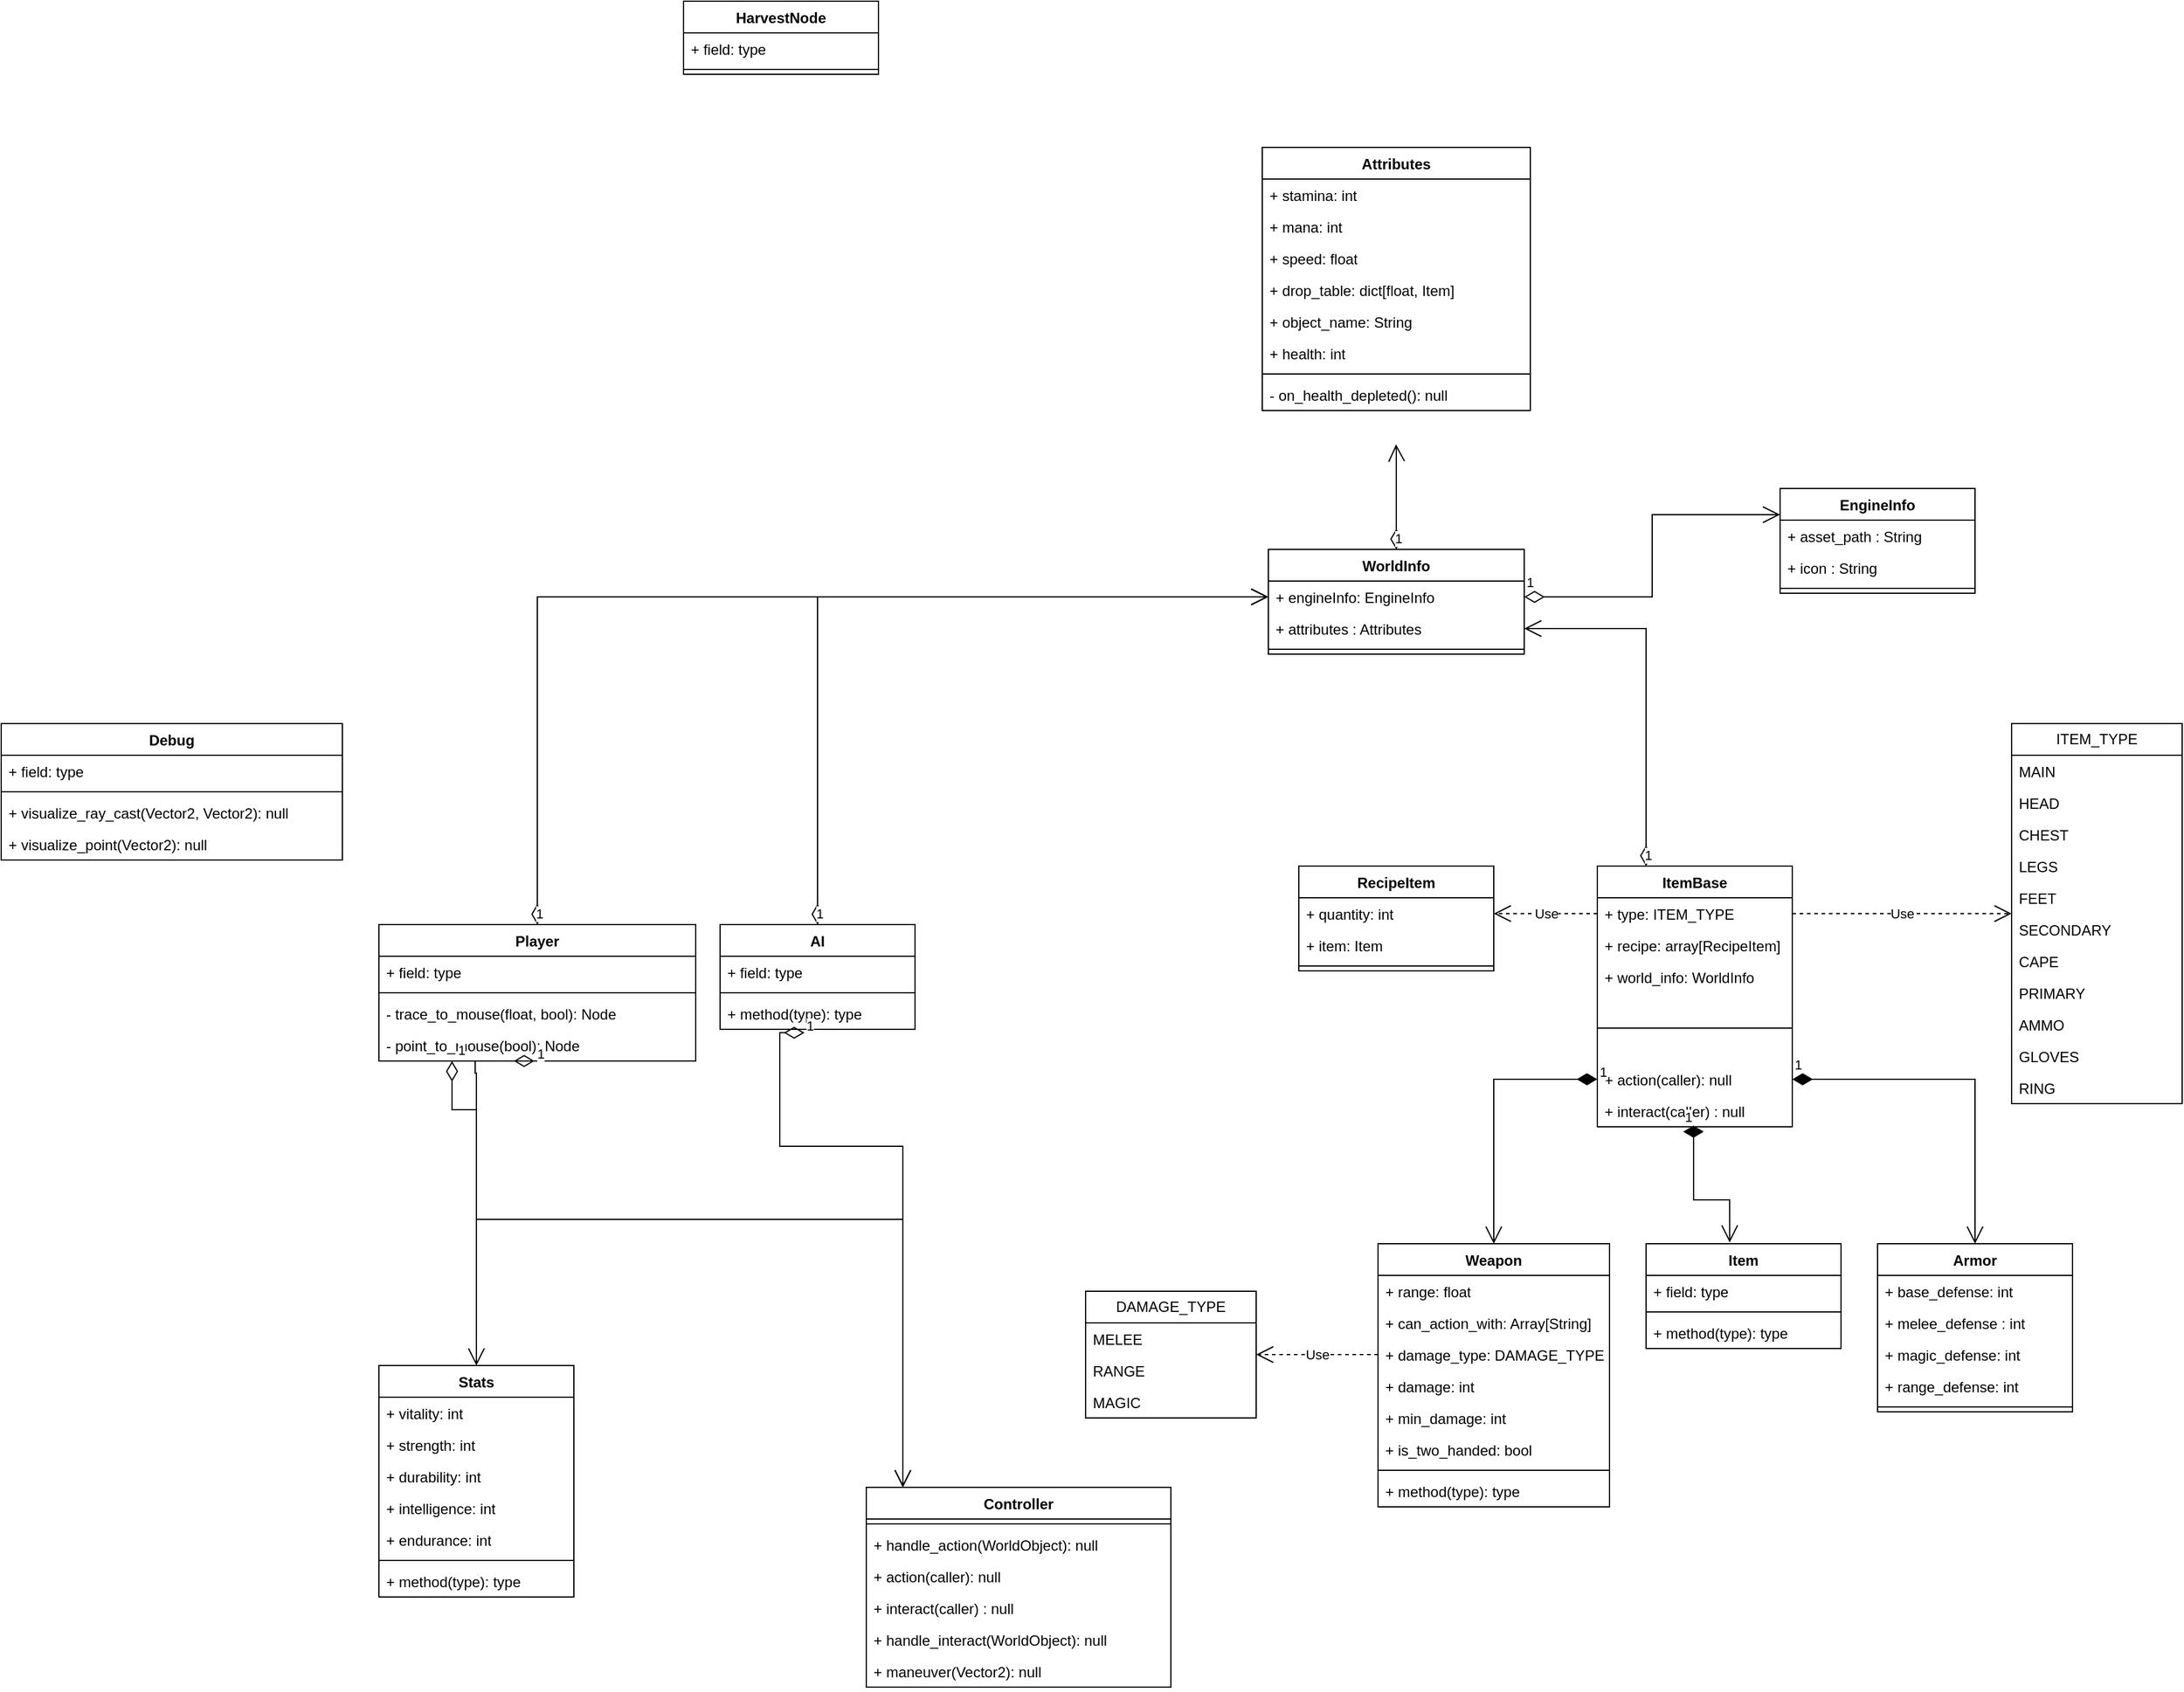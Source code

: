 <mxfile version="24.3.1" type="device" pages="2">
  <diagram id="C5RBs43oDa-KdzZeNtuy" name="ObjectSystem">
    <mxGraphModel dx="3090" dy="1943" grid="1" gridSize="10" guides="1" tooltips="1" connect="1" arrows="1" fold="1" page="1" pageScale="1" pageWidth="827" pageHeight="1169" math="0" shadow="0">
      <root>
        <mxCell id="WIyWlLk6GJQsqaUBKTNV-0" />
        <mxCell id="WIyWlLk6GJQsqaUBKTNV-1" parent="WIyWlLk6GJQsqaUBKTNV-0" />
        <mxCell id="SgMG8u5PvBgeDaiYt71V-0" value="ItemBase" style="swimlane;fontStyle=1;align=center;verticalAlign=top;childLayout=stackLayout;horizontal=1;startSize=26;horizontalStack=0;resizeParent=1;resizeParentMax=0;resizeLast=0;collapsible=1;marginBottom=0;whiteSpace=wrap;html=1;" parent="WIyWlLk6GJQsqaUBKTNV-1" vertex="1">
          <mxGeometry x="210" y="30" width="160" height="214" as="geometry" />
        </mxCell>
        <mxCell id="SgMG8u5PvBgeDaiYt71V-14" value="+ type: ITEM_TYPE" style="text;strokeColor=none;fillColor=none;align=left;verticalAlign=top;spacingLeft=4;spacingRight=4;overflow=hidden;rotatable=0;points=[[0,0.5],[1,0.5]];portConstraint=eastwest;whiteSpace=wrap;html=1;" parent="SgMG8u5PvBgeDaiYt71V-0" vertex="1">
          <mxGeometry y="26" width="160" height="26" as="geometry" />
        </mxCell>
        <mxCell id="SgMG8u5PvBgeDaiYt71V-49" value="+ recipe: array[RecipeItem]" style="text;strokeColor=none;fillColor=none;align=left;verticalAlign=top;spacingLeft=4;spacingRight=4;overflow=hidden;rotatable=0;points=[[0,0.5],[1,0.5]];portConstraint=eastwest;whiteSpace=wrap;html=1;" parent="SgMG8u5PvBgeDaiYt71V-0" vertex="1">
          <mxGeometry y="52" width="160" height="26" as="geometry" />
        </mxCell>
        <mxCell id="aUh1Oc-3tj3_8teCQq2Y-79" value="+ world_info: WorldInfo" style="text;strokeColor=none;fillColor=none;align=left;verticalAlign=top;spacingLeft=4;spacingRight=4;overflow=hidden;rotatable=0;points=[[0,0.5],[1,0.5]];portConstraint=eastwest;whiteSpace=wrap;html=1;" parent="SgMG8u5PvBgeDaiYt71V-0" vertex="1">
          <mxGeometry y="78" width="160" height="26" as="geometry" />
        </mxCell>
        <mxCell id="SgMG8u5PvBgeDaiYt71V-2" value="" style="line;strokeWidth=1;fillColor=none;align=left;verticalAlign=middle;spacingTop=-1;spacingLeft=3;spacingRight=3;rotatable=0;labelPosition=right;points=[];portConstraint=eastwest;strokeColor=inherit;" parent="SgMG8u5PvBgeDaiYt71V-0" vertex="1">
          <mxGeometry y="104" width="160" height="58" as="geometry" />
        </mxCell>
        <mxCell id="aUh1Oc-3tj3_8teCQq2Y-86" value="+ action(caller): null" style="text;strokeColor=none;fillColor=none;align=left;verticalAlign=top;spacingLeft=4;spacingRight=4;overflow=hidden;rotatable=0;points=[[0,0.5],[1,0.5]];portConstraint=eastwest;whiteSpace=wrap;html=1;" parent="SgMG8u5PvBgeDaiYt71V-0" vertex="1">
          <mxGeometry y="162" width="160" height="26" as="geometry" />
        </mxCell>
        <mxCell id="SgMG8u5PvBgeDaiYt71V-48" value="+ interact(caller) : null" style="text;strokeColor=none;fillColor=none;align=left;verticalAlign=top;spacingLeft=4;spacingRight=4;overflow=hidden;rotatable=0;points=[[0,0.5],[1,0.5]];portConstraint=eastwest;whiteSpace=wrap;html=1;" parent="SgMG8u5PvBgeDaiYt71V-0" vertex="1">
          <mxGeometry y="188" width="160" height="26" as="geometry" />
        </mxCell>
        <mxCell id="SgMG8u5PvBgeDaiYt71V-4" value="Weapon" style="swimlane;fontStyle=1;align=center;verticalAlign=top;childLayout=stackLayout;horizontal=1;startSize=26;horizontalStack=0;resizeParent=1;resizeParentMax=0;resizeLast=0;collapsible=1;marginBottom=0;whiteSpace=wrap;html=1;" parent="WIyWlLk6GJQsqaUBKTNV-1" vertex="1">
          <mxGeometry x="30" y="340" width="190" height="216" as="geometry" />
        </mxCell>
        <mxCell id="SgMG8u5PvBgeDaiYt71V-16" value="+ range: float" style="text;strokeColor=none;fillColor=none;align=left;verticalAlign=top;spacingLeft=4;spacingRight=4;overflow=hidden;rotatable=0;points=[[0,0.5],[1,0.5]];portConstraint=eastwest;whiteSpace=wrap;html=1;" parent="SgMG8u5PvBgeDaiYt71V-4" vertex="1">
          <mxGeometry y="26" width="190" height="26" as="geometry" />
        </mxCell>
        <mxCell id="SgMG8u5PvBgeDaiYt71V-17" value="+ can_action_with: Array[String]" style="text;strokeColor=none;fillColor=none;align=left;verticalAlign=top;spacingLeft=4;spacingRight=4;overflow=hidden;rotatable=0;points=[[0,0.5],[1,0.5]];portConstraint=eastwest;whiteSpace=wrap;html=1;" parent="SgMG8u5PvBgeDaiYt71V-4" vertex="1">
          <mxGeometry y="52" width="190" height="26" as="geometry" />
        </mxCell>
        <mxCell id="SgMG8u5PvBgeDaiYt71V-22" value="+ damage_type: DAMAGE_TYPE&lt;div&gt;&lt;br&gt;&lt;/div&gt;" style="text;strokeColor=none;fillColor=none;align=left;verticalAlign=top;spacingLeft=4;spacingRight=4;overflow=hidden;rotatable=0;points=[[0,0.5],[1,0.5]];portConstraint=eastwest;whiteSpace=wrap;html=1;" parent="SgMG8u5PvBgeDaiYt71V-4" vertex="1">
          <mxGeometry y="78" width="190" height="26" as="geometry" />
        </mxCell>
        <mxCell id="SgMG8u5PvBgeDaiYt71V-5" value="+ damage: int" style="text;strokeColor=none;fillColor=none;align=left;verticalAlign=top;spacingLeft=4;spacingRight=4;overflow=hidden;rotatable=0;points=[[0,0.5],[1,0.5]];portConstraint=eastwest;whiteSpace=wrap;html=1;" parent="SgMG8u5PvBgeDaiYt71V-4" vertex="1">
          <mxGeometry y="104" width="190" height="26" as="geometry" />
        </mxCell>
        <mxCell id="aUh1Oc-3tj3_8teCQq2Y-10" value="+ min_damage: int" style="text;strokeColor=none;fillColor=none;align=left;verticalAlign=top;spacingLeft=4;spacingRight=4;overflow=hidden;rotatable=0;points=[[0,0.5],[1,0.5]];portConstraint=eastwest;whiteSpace=wrap;html=1;" parent="SgMG8u5PvBgeDaiYt71V-4" vertex="1">
          <mxGeometry y="130" width="190" height="26" as="geometry" />
        </mxCell>
        <mxCell id="SgMG8u5PvBgeDaiYt71V-40" value="+ is_two_handed: bool" style="text;strokeColor=none;fillColor=none;align=left;verticalAlign=top;spacingLeft=4;spacingRight=4;overflow=hidden;rotatable=0;points=[[0,0.5],[1,0.5]];portConstraint=eastwest;whiteSpace=wrap;html=1;" parent="SgMG8u5PvBgeDaiYt71V-4" vertex="1">
          <mxGeometry y="156" width="190" height="26" as="geometry" />
        </mxCell>
        <mxCell id="SgMG8u5PvBgeDaiYt71V-6" value="" style="line;strokeWidth=1;fillColor=none;align=left;verticalAlign=middle;spacingTop=-1;spacingLeft=3;spacingRight=3;rotatable=0;labelPosition=right;points=[];portConstraint=eastwest;strokeColor=inherit;" parent="SgMG8u5PvBgeDaiYt71V-4" vertex="1">
          <mxGeometry y="182" width="190" height="8" as="geometry" />
        </mxCell>
        <mxCell id="SgMG8u5PvBgeDaiYt71V-7" value="+ method(type): type" style="text;strokeColor=none;fillColor=none;align=left;verticalAlign=top;spacingLeft=4;spacingRight=4;overflow=hidden;rotatable=0;points=[[0,0.5],[1,0.5]];portConstraint=eastwest;whiteSpace=wrap;html=1;" parent="SgMG8u5PvBgeDaiYt71V-4" vertex="1">
          <mxGeometry y="190" width="190" height="26" as="geometry" />
        </mxCell>
        <mxCell id="SgMG8u5PvBgeDaiYt71V-8" value="Armor" style="swimlane;fontStyle=1;align=center;verticalAlign=top;childLayout=stackLayout;horizontal=1;startSize=26;horizontalStack=0;resizeParent=1;resizeParentMax=0;resizeLast=0;collapsible=1;marginBottom=0;whiteSpace=wrap;html=1;" parent="WIyWlLk6GJQsqaUBKTNV-1" vertex="1">
          <mxGeometry x="440" y="340" width="160" height="138" as="geometry" />
        </mxCell>
        <mxCell id="SgMG8u5PvBgeDaiYt71V-9" value="+ base_defense: int" style="text;strokeColor=none;fillColor=none;align=left;verticalAlign=top;spacingLeft=4;spacingRight=4;overflow=hidden;rotatable=0;points=[[0,0.5],[1,0.5]];portConstraint=eastwest;whiteSpace=wrap;html=1;" parent="SgMG8u5PvBgeDaiYt71V-8" vertex="1">
          <mxGeometry y="26" width="160" height="26" as="geometry" />
        </mxCell>
        <mxCell id="SgMG8u5PvBgeDaiYt71V-19" value="+ melee_defense : int" style="text;strokeColor=none;fillColor=none;align=left;verticalAlign=top;spacingLeft=4;spacingRight=4;overflow=hidden;rotatable=0;points=[[0,0.5],[1,0.5]];portConstraint=eastwest;whiteSpace=wrap;html=1;" parent="SgMG8u5PvBgeDaiYt71V-8" vertex="1">
          <mxGeometry y="52" width="160" height="26" as="geometry" />
        </mxCell>
        <mxCell id="SgMG8u5PvBgeDaiYt71V-21" value="+ magic_defense: int" style="text;strokeColor=none;fillColor=none;align=left;verticalAlign=top;spacingLeft=4;spacingRight=4;overflow=hidden;rotatable=0;points=[[0,0.5],[1,0.5]];portConstraint=eastwest;whiteSpace=wrap;html=1;" parent="SgMG8u5PvBgeDaiYt71V-8" vertex="1">
          <mxGeometry y="78" width="160" height="26" as="geometry" />
        </mxCell>
        <mxCell id="SgMG8u5PvBgeDaiYt71V-20" value="+ range_defense: int" style="text;strokeColor=none;fillColor=none;align=left;verticalAlign=top;spacingLeft=4;spacingRight=4;overflow=hidden;rotatable=0;points=[[0,0.5],[1,0.5]];portConstraint=eastwest;whiteSpace=wrap;html=1;" parent="SgMG8u5PvBgeDaiYt71V-8" vertex="1">
          <mxGeometry y="104" width="160" height="26" as="geometry" />
        </mxCell>
        <mxCell id="SgMG8u5PvBgeDaiYt71V-10" value="" style="line;strokeWidth=1;fillColor=none;align=left;verticalAlign=middle;spacingTop=-1;spacingLeft=3;spacingRight=3;rotatable=0;labelPosition=right;points=[];portConstraint=eastwest;strokeColor=inherit;" parent="SgMG8u5PvBgeDaiYt71V-8" vertex="1">
          <mxGeometry y="130" width="160" height="8" as="geometry" />
        </mxCell>
        <mxCell id="SgMG8u5PvBgeDaiYt71V-24" value="ITEM_TYPE" style="swimlane;fontStyle=0;childLayout=stackLayout;horizontal=1;startSize=26;fillColor=none;horizontalStack=0;resizeParent=1;resizeParentMax=0;resizeLast=0;collapsible=1;marginBottom=0;whiteSpace=wrap;html=1;" parent="WIyWlLk6GJQsqaUBKTNV-1" vertex="1">
          <mxGeometry x="550" y="-87" width="140" height="312" as="geometry" />
        </mxCell>
        <mxCell id="SgMG8u5PvBgeDaiYt71V-25" value="MAIN" style="text;strokeColor=none;fillColor=none;align=left;verticalAlign=top;spacingLeft=4;spacingRight=4;overflow=hidden;rotatable=0;points=[[0,0.5],[1,0.5]];portConstraint=eastwest;whiteSpace=wrap;html=1;" parent="SgMG8u5PvBgeDaiYt71V-24" vertex="1">
          <mxGeometry y="26" width="140" height="26" as="geometry" />
        </mxCell>
        <mxCell id="SgMG8u5PvBgeDaiYt71V-26" value="HEAD" style="text;strokeColor=none;fillColor=none;align=left;verticalAlign=top;spacingLeft=4;spacingRight=4;overflow=hidden;rotatable=0;points=[[0,0.5],[1,0.5]];portConstraint=eastwest;whiteSpace=wrap;html=1;" parent="SgMG8u5PvBgeDaiYt71V-24" vertex="1">
          <mxGeometry y="52" width="140" height="26" as="geometry" />
        </mxCell>
        <mxCell id="SgMG8u5PvBgeDaiYt71V-27" value="CHEST" style="text;strokeColor=none;fillColor=none;align=left;verticalAlign=top;spacingLeft=4;spacingRight=4;overflow=hidden;rotatable=0;points=[[0,0.5],[1,0.5]];portConstraint=eastwest;whiteSpace=wrap;html=1;" parent="SgMG8u5PvBgeDaiYt71V-24" vertex="1">
          <mxGeometry y="78" width="140" height="26" as="geometry" />
        </mxCell>
        <mxCell id="SgMG8u5PvBgeDaiYt71V-28" value="LEGS" style="text;strokeColor=none;fillColor=none;align=left;verticalAlign=top;spacingLeft=4;spacingRight=4;overflow=hidden;rotatable=0;points=[[0,0.5],[1,0.5]];portConstraint=eastwest;whiteSpace=wrap;html=1;" parent="SgMG8u5PvBgeDaiYt71V-24" vertex="1">
          <mxGeometry y="104" width="140" height="26" as="geometry" />
        </mxCell>
        <mxCell id="SgMG8u5PvBgeDaiYt71V-33" value="FEET" style="text;strokeColor=none;fillColor=none;align=left;verticalAlign=top;spacingLeft=4;spacingRight=4;overflow=hidden;rotatable=0;points=[[0,0.5],[1,0.5]];portConstraint=eastwest;whiteSpace=wrap;html=1;" parent="SgMG8u5PvBgeDaiYt71V-24" vertex="1">
          <mxGeometry y="130" width="140" height="26" as="geometry" />
        </mxCell>
        <mxCell id="SgMG8u5PvBgeDaiYt71V-35" value="SECONDARY" style="text;strokeColor=none;fillColor=none;align=left;verticalAlign=top;spacingLeft=4;spacingRight=4;overflow=hidden;rotatable=0;points=[[0,0.5],[1,0.5]];portConstraint=eastwest;whiteSpace=wrap;html=1;" parent="SgMG8u5PvBgeDaiYt71V-24" vertex="1">
          <mxGeometry y="156" width="140" height="26" as="geometry" />
        </mxCell>
        <mxCell id="SgMG8u5PvBgeDaiYt71V-36" value="CAPE" style="text;strokeColor=none;fillColor=none;align=left;verticalAlign=top;spacingLeft=4;spacingRight=4;overflow=hidden;rotatable=0;points=[[0,0.5],[1,0.5]];portConstraint=eastwest;whiteSpace=wrap;html=1;" parent="SgMG8u5PvBgeDaiYt71V-24" vertex="1">
          <mxGeometry y="182" width="140" height="26" as="geometry" />
        </mxCell>
        <mxCell id="SgMG8u5PvBgeDaiYt71V-34" value="PRIMARY" style="text;strokeColor=none;fillColor=none;align=left;verticalAlign=top;spacingLeft=4;spacingRight=4;overflow=hidden;rotatable=0;points=[[0,0.5],[1,0.5]];portConstraint=eastwest;whiteSpace=wrap;html=1;" parent="SgMG8u5PvBgeDaiYt71V-24" vertex="1">
          <mxGeometry y="208" width="140" height="26" as="geometry" />
        </mxCell>
        <mxCell id="SgMG8u5PvBgeDaiYt71V-37" value="AMMO" style="text;strokeColor=none;fillColor=none;align=left;verticalAlign=top;spacingLeft=4;spacingRight=4;overflow=hidden;rotatable=0;points=[[0,0.5],[1,0.5]];portConstraint=eastwest;whiteSpace=wrap;html=1;" parent="SgMG8u5PvBgeDaiYt71V-24" vertex="1">
          <mxGeometry y="234" width="140" height="26" as="geometry" />
        </mxCell>
        <mxCell id="SgMG8u5PvBgeDaiYt71V-39" value="GLOVES" style="text;strokeColor=none;fillColor=none;align=left;verticalAlign=top;spacingLeft=4;spacingRight=4;overflow=hidden;rotatable=0;points=[[0,0.5],[1,0.5]];portConstraint=eastwest;whiteSpace=wrap;html=1;" parent="SgMG8u5PvBgeDaiYt71V-24" vertex="1">
          <mxGeometry y="260" width="140" height="26" as="geometry" />
        </mxCell>
        <mxCell id="SgMG8u5PvBgeDaiYt71V-38" value="RING" style="text;strokeColor=none;fillColor=none;align=left;verticalAlign=top;spacingLeft=4;spacingRight=4;overflow=hidden;rotatable=0;points=[[0,0.5],[1,0.5]];portConstraint=eastwest;whiteSpace=wrap;html=1;" parent="SgMG8u5PvBgeDaiYt71V-24" vertex="1">
          <mxGeometry y="286" width="140" height="26" as="geometry" />
        </mxCell>
        <mxCell id="SgMG8u5PvBgeDaiYt71V-29" value="DAMAGE_TYPE" style="swimlane;fontStyle=0;childLayout=stackLayout;horizontal=1;startSize=26;fillColor=none;horizontalStack=0;resizeParent=1;resizeParentMax=0;resizeLast=0;collapsible=1;marginBottom=0;whiteSpace=wrap;html=1;" parent="WIyWlLk6GJQsqaUBKTNV-1" vertex="1">
          <mxGeometry x="-210" y="379" width="140" height="104" as="geometry" />
        </mxCell>
        <mxCell id="SgMG8u5PvBgeDaiYt71V-30" value="MELEE" style="text;strokeColor=none;fillColor=none;align=left;verticalAlign=top;spacingLeft=4;spacingRight=4;overflow=hidden;rotatable=0;points=[[0,0.5],[1,0.5]];portConstraint=eastwest;whiteSpace=wrap;html=1;" parent="SgMG8u5PvBgeDaiYt71V-29" vertex="1">
          <mxGeometry y="26" width="140" height="26" as="geometry" />
        </mxCell>
        <mxCell id="SgMG8u5PvBgeDaiYt71V-31" value="RANGE" style="text;strokeColor=none;fillColor=none;align=left;verticalAlign=top;spacingLeft=4;spacingRight=4;overflow=hidden;rotatable=0;points=[[0,0.5],[1,0.5]];portConstraint=eastwest;whiteSpace=wrap;html=1;" parent="SgMG8u5PvBgeDaiYt71V-29" vertex="1">
          <mxGeometry y="52" width="140" height="26" as="geometry" />
        </mxCell>
        <mxCell id="SgMG8u5PvBgeDaiYt71V-32" value="MAGIC" style="text;strokeColor=none;fillColor=none;align=left;verticalAlign=top;spacingLeft=4;spacingRight=4;overflow=hidden;rotatable=0;points=[[0,0.5],[1,0.5]];portConstraint=eastwest;whiteSpace=wrap;html=1;" parent="SgMG8u5PvBgeDaiYt71V-29" vertex="1">
          <mxGeometry y="78" width="140" height="26" as="geometry" />
        </mxCell>
        <mxCell id="SgMG8u5PvBgeDaiYt71V-41" value="Use" style="endArrow=open;endSize=12;dashed=1;html=1;rounded=0;exitX=0;exitY=0.5;exitDx=0;exitDy=0;" parent="WIyWlLk6GJQsqaUBKTNV-1" source="SgMG8u5PvBgeDaiYt71V-22" target="SgMG8u5PvBgeDaiYt71V-29" edge="1">
          <mxGeometry width="160" relative="1" as="geometry">
            <mxPoint x="-170" y="400" as="sourcePoint" />
            <mxPoint x="-10" y="400" as="targetPoint" />
            <mxPoint as="offset" />
          </mxGeometry>
        </mxCell>
        <mxCell id="SgMG8u5PvBgeDaiYt71V-42" value="Use" style="endArrow=open;endSize=12;dashed=1;html=1;rounded=0;exitX=1;exitY=0.5;exitDx=0;exitDy=0;" parent="WIyWlLk6GJQsqaUBKTNV-1" source="SgMG8u5PvBgeDaiYt71V-14" target="SgMG8u5PvBgeDaiYt71V-24" edge="1">
          <mxGeometry width="160" relative="1" as="geometry">
            <mxPoint x="420" y="250" as="sourcePoint" />
            <mxPoint x="580" y="250" as="targetPoint" />
          </mxGeometry>
        </mxCell>
        <mxCell id="SgMG8u5PvBgeDaiYt71V-43" value="1" style="endArrow=open;html=1;endSize=12;startArrow=diamondThin;startSize=14;startFill=1;edgeStyle=orthogonalEdgeStyle;align=left;verticalAlign=bottom;rounded=0;entryX=0.5;entryY=0;entryDx=0;entryDy=0;exitX=0;exitY=0.5;exitDx=0;exitDy=0;" parent="WIyWlLk6GJQsqaUBKTNV-1" source="aUh1Oc-3tj3_8teCQq2Y-86" target="SgMG8u5PvBgeDaiYt71V-4" edge="1">
          <mxGeometry x="-1" y="3" relative="1" as="geometry">
            <mxPoint x="210" y="256" as="sourcePoint" />
            <mxPoint x="190" y="220" as="targetPoint" />
          </mxGeometry>
        </mxCell>
        <mxCell id="SgMG8u5PvBgeDaiYt71V-44" value="1" style="endArrow=open;html=1;endSize=12;startArrow=diamondThin;startSize=14;startFill=1;edgeStyle=orthogonalEdgeStyle;align=left;verticalAlign=bottom;rounded=0;entryX=0.5;entryY=0;entryDx=0;entryDy=0;exitX=1;exitY=0.5;exitDx=0;exitDy=0;" parent="WIyWlLk6GJQsqaUBKTNV-1" source="aUh1Oc-3tj3_8teCQq2Y-86" target="SgMG8u5PvBgeDaiYt71V-8" edge="1">
          <mxGeometry x="-1" y="3" relative="1" as="geometry">
            <mxPoint x="370" y="256" as="sourcePoint" />
            <mxPoint x="510" y="290" as="targetPoint" />
          </mxGeometry>
        </mxCell>
        <mxCell id="SgMG8u5PvBgeDaiYt71V-45" value="WorldInfo" style="swimlane;fontStyle=1;align=center;verticalAlign=top;childLayout=stackLayout;horizontal=1;startSize=26;horizontalStack=0;resizeParent=1;resizeParentMax=0;resizeLast=0;collapsible=1;marginBottom=0;whiteSpace=wrap;html=1;" parent="WIyWlLk6GJQsqaUBKTNV-1" vertex="1">
          <mxGeometry x="-60" y="-230" width="210" height="86" as="geometry" />
        </mxCell>
        <mxCell id="aUh1Oc-3tj3_8teCQq2Y-76" value="+ engineInfo: EngineInfo" style="text;strokeColor=none;fillColor=none;align=left;verticalAlign=top;spacingLeft=4;spacingRight=4;overflow=hidden;rotatable=0;points=[[0,0.5],[1,0.5]];portConstraint=eastwest;whiteSpace=wrap;html=1;" parent="SgMG8u5PvBgeDaiYt71V-45" vertex="1">
          <mxGeometry y="26" width="210" height="26" as="geometry" />
        </mxCell>
        <mxCell id="SgMG8u5PvBgeDaiYt71V-56" value="+ attributes : Attributes" style="text;strokeColor=none;fillColor=none;align=left;verticalAlign=top;spacingLeft=4;spacingRight=4;overflow=hidden;rotatable=0;points=[[0,0.5],[1,0.5]];portConstraint=eastwest;whiteSpace=wrap;html=1;" parent="SgMG8u5PvBgeDaiYt71V-45" vertex="1">
          <mxGeometry y="52" width="210" height="26" as="geometry" />
        </mxCell>
        <mxCell id="SgMG8u5PvBgeDaiYt71V-47" value="" style="line;strokeWidth=1;fillColor=none;align=left;verticalAlign=middle;spacingTop=-1;spacingLeft=3;spacingRight=3;rotatable=0;labelPosition=right;points=[];portConstraint=eastwest;strokeColor=inherit;" parent="SgMG8u5PvBgeDaiYt71V-45" vertex="1">
          <mxGeometry y="78" width="210" height="8" as="geometry" />
        </mxCell>
        <mxCell id="SgMG8u5PvBgeDaiYt71V-50" value="RecipeItem" style="swimlane;fontStyle=1;align=center;verticalAlign=top;childLayout=stackLayout;horizontal=1;startSize=26;horizontalStack=0;resizeParent=1;resizeParentMax=0;resizeLast=0;collapsible=1;marginBottom=0;whiteSpace=wrap;html=1;" parent="WIyWlLk6GJQsqaUBKTNV-1" vertex="1">
          <mxGeometry x="-35" y="30" width="160" height="86" as="geometry" />
        </mxCell>
        <mxCell id="SgMG8u5PvBgeDaiYt71V-51" value="+ quantity: int" style="text;strokeColor=none;fillColor=none;align=left;verticalAlign=top;spacingLeft=4;spacingRight=4;overflow=hidden;rotatable=0;points=[[0,0.5],[1,0.5]];portConstraint=eastwest;whiteSpace=wrap;html=1;" parent="SgMG8u5PvBgeDaiYt71V-50" vertex="1">
          <mxGeometry y="26" width="160" height="26" as="geometry" />
        </mxCell>
        <mxCell id="SgMG8u5PvBgeDaiYt71V-54" value="+ item: Item" style="text;strokeColor=none;fillColor=none;align=left;verticalAlign=top;spacingLeft=4;spacingRight=4;overflow=hidden;rotatable=0;points=[[0,0.5],[1,0.5]];portConstraint=eastwest;whiteSpace=wrap;html=1;" parent="SgMG8u5PvBgeDaiYt71V-50" vertex="1">
          <mxGeometry y="52" width="160" height="26" as="geometry" />
        </mxCell>
        <mxCell id="SgMG8u5PvBgeDaiYt71V-52" value="" style="line;strokeWidth=1;fillColor=none;align=left;verticalAlign=middle;spacingTop=-1;spacingLeft=3;spacingRight=3;rotatable=0;labelPosition=right;points=[];portConstraint=eastwest;strokeColor=inherit;" parent="SgMG8u5PvBgeDaiYt71V-50" vertex="1">
          <mxGeometry y="78" width="160" height="8" as="geometry" />
        </mxCell>
        <mxCell id="SgMG8u5PvBgeDaiYt71V-55" value="Use" style="endArrow=open;endSize=12;dashed=1;html=1;rounded=0;exitX=0;exitY=0.5;exitDx=0;exitDy=0;entryX=1;entryY=0.5;entryDx=0;entryDy=0;" parent="WIyWlLk6GJQsqaUBKTNV-1" source="SgMG8u5PvBgeDaiYt71V-14" target="SgMG8u5PvBgeDaiYt71V-51" edge="1">
          <mxGeometry width="160" relative="1" as="geometry">
            <mxPoint x="40" y="441" as="sourcePoint" />
            <mxPoint x="-60" y="441" as="targetPoint" />
            <mxPoint as="offset" />
          </mxGeometry>
        </mxCell>
        <mxCell id="SgMG8u5PvBgeDaiYt71V-57" value="Item" style="swimlane;fontStyle=1;align=center;verticalAlign=top;childLayout=stackLayout;horizontal=1;startSize=26;horizontalStack=0;resizeParent=1;resizeParentMax=0;resizeLast=0;collapsible=1;marginBottom=0;whiteSpace=wrap;html=1;" parent="WIyWlLk6GJQsqaUBKTNV-1" vertex="1">
          <mxGeometry x="250" y="340" width="160" height="86" as="geometry" />
        </mxCell>
        <mxCell id="SgMG8u5PvBgeDaiYt71V-58" value="+ field: type" style="text;strokeColor=none;fillColor=none;align=left;verticalAlign=top;spacingLeft=4;spacingRight=4;overflow=hidden;rotatable=0;points=[[0,0.5],[1,0.5]];portConstraint=eastwest;whiteSpace=wrap;html=1;" parent="SgMG8u5PvBgeDaiYt71V-57" vertex="1">
          <mxGeometry y="26" width="160" height="26" as="geometry" />
        </mxCell>
        <mxCell id="SgMG8u5PvBgeDaiYt71V-59" value="" style="line;strokeWidth=1;fillColor=none;align=left;verticalAlign=middle;spacingTop=-1;spacingLeft=3;spacingRight=3;rotatable=0;labelPosition=right;points=[];portConstraint=eastwest;strokeColor=inherit;" parent="SgMG8u5PvBgeDaiYt71V-57" vertex="1">
          <mxGeometry y="52" width="160" height="8" as="geometry" />
        </mxCell>
        <mxCell id="SgMG8u5PvBgeDaiYt71V-60" value="+ method(type): type" style="text;strokeColor=none;fillColor=none;align=left;verticalAlign=top;spacingLeft=4;spacingRight=4;overflow=hidden;rotatable=0;points=[[0,0.5],[1,0.5]];portConstraint=eastwest;whiteSpace=wrap;html=1;" parent="SgMG8u5PvBgeDaiYt71V-57" vertex="1">
          <mxGeometry y="60" width="160" height="26" as="geometry" />
        </mxCell>
        <mxCell id="SgMG8u5PvBgeDaiYt71V-61" value="1" style="endArrow=open;html=1;endSize=12;startArrow=diamondThin;startSize=14;startFill=1;edgeStyle=orthogonalEdgeStyle;align=left;verticalAlign=bottom;rounded=0;exitX=0.44;exitY=1.154;exitDx=0;exitDy=0;exitPerimeter=0;entryX=0.429;entryY=-0.012;entryDx=0;entryDy=0;entryPerimeter=0;" parent="WIyWlLk6GJQsqaUBKTNV-1" source="SgMG8u5PvBgeDaiYt71V-48" target="SgMG8u5PvBgeDaiYt71V-57" edge="1">
          <mxGeometry x="-1" y="3" relative="1" as="geometry">
            <mxPoint x="289.36" y="266.992" as="sourcePoint" />
            <mxPoint x="410" y="300" as="targetPoint" />
            <Array as="points">
              <mxPoint x="289" y="248" />
              <mxPoint x="289" y="304" />
              <mxPoint x="319" y="304" />
            </Array>
          </mxGeometry>
        </mxCell>
        <mxCell id="aUh1Oc-3tj3_8teCQq2Y-4" value="HarvestNode" style="swimlane;fontStyle=1;align=center;verticalAlign=top;childLayout=stackLayout;horizontal=1;startSize=26;horizontalStack=0;resizeParent=1;resizeParentMax=0;resizeLast=0;collapsible=1;marginBottom=0;whiteSpace=wrap;html=1;" parent="WIyWlLk6GJQsqaUBKTNV-1" vertex="1">
          <mxGeometry x="-540" y="-680" width="160" height="60" as="geometry" />
        </mxCell>
        <mxCell id="aUh1Oc-3tj3_8teCQq2Y-5" value="+ field: type" style="text;strokeColor=none;fillColor=none;align=left;verticalAlign=top;spacingLeft=4;spacingRight=4;overflow=hidden;rotatable=0;points=[[0,0.5],[1,0.5]];portConstraint=eastwest;whiteSpace=wrap;html=1;" parent="aUh1Oc-3tj3_8teCQq2Y-4" vertex="1">
          <mxGeometry y="26" width="160" height="26" as="geometry" />
        </mxCell>
        <mxCell id="aUh1Oc-3tj3_8teCQq2Y-6" value="" style="line;strokeWidth=1;fillColor=none;align=left;verticalAlign=middle;spacingTop=-1;spacingLeft=3;spacingRight=3;rotatable=0;labelPosition=right;points=[];portConstraint=eastwest;strokeColor=inherit;" parent="aUh1Oc-3tj3_8teCQq2Y-4" vertex="1">
          <mxGeometry y="52" width="160" height="8" as="geometry" />
        </mxCell>
        <mxCell id="aUh1Oc-3tj3_8teCQq2Y-29" value="Player" style="swimlane;fontStyle=1;align=center;verticalAlign=top;childLayout=stackLayout;horizontal=1;startSize=26;horizontalStack=0;resizeParent=1;resizeParentMax=0;resizeLast=0;collapsible=1;marginBottom=0;whiteSpace=wrap;html=1;" parent="WIyWlLk6GJQsqaUBKTNV-1" vertex="1">
          <mxGeometry x="-790" y="78" width="260" height="112" as="geometry" />
        </mxCell>
        <mxCell id="aUh1Oc-3tj3_8teCQq2Y-30" value="+ field: type" style="text;strokeColor=none;fillColor=none;align=left;verticalAlign=top;spacingLeft=4;spacingRight=4;overflow=hidden;rotatable=0;points=[[0,0.5],[1,0.5]];portConstraint=eastwest;whiteSpace=wrap;html=1;" parent="aUh1Oc-3tj3_8teCQq2Y-29" vertex="1">
          <mxGeometry y="26" width="260" height="26" as="geometry" />
        </mxCell>
        <mxCell id="aUh1Oc-3tj3_8teCQq2Y-31" value="" style="line;strokeWidth=1;fillColor=none;align=left;verticalAlign=middle;spacingTop=-1;spacingLeft=3;spacingRight=3;rotatable=0;labelPosition=right;points=[];portConstraint=eastwest;strokeColor=inherit;" parent="aUh1Oc-3tj3_8teCQq2Y-29" vertex="1">
          <mxGeometry y="52" width="260" height="8" as="geometry" />
        </mxCell>
        <mxCell id="aUh1Oc-3tj3_8teCQq2Y-88" value="- trace_to_mouse(float, bool): Node" style="text;strokeColor=none;fillColor=none;align=left;verticalAlign=top;spacingLeft=4;spacingRight=4;overflow=hidden;rotatable=0;points=[[0,0.5],[1,0.5]];portConstraint=eastwest;whiteSpace=wrap;html=1;" parent="aUh1Oc-3tj3_8teCQq2Y-29" vertex="1">
          <mxGeometry y="60" width="260" height="26" as="geometry" />
        </mxCell>
        <mxCell id="aUh1Oc-3tj3_8teCQq2Y-68" value="- point_to_mouse(bool): Node" style="text;strokeColor=none;fillColor=none;align=left;verticalAlign=top;spacingLeft=4;spacingRight=4;overflow=hidden;rotatable=0;points=[[0,0.5],[1,0.5]];portConstraint=eastwest;whiteSpace=wrap;html=1;" parent="aUh1Oc-3tj3_8teCQq2Y-29" vertex="1">
          <mxGeometry y="86" width="260" height="26" as="geometry" />
        </mxCell>
        <mxCell id="aUh1Oc-3tj3_8teCQq2Y-33" value="AI" style="swimlane;fontStyle=1;align=center;verticalAlign=top;childLayout=stackLayout;horizontal=1;startSize=26;horizontalStack=0;resizeParent=1;resizeParentMax=0;resizeLast=0;collapsible=1;marginBottom=0;whiteSpace=wrap;html=1;" parent="WIyWlLk6GJQsqaUBKTNV-1" vertex="1">
          <mxGeometry x="-510" y="78" width="160" height="86" as="geometry" />
        </mxCell>
        <mxCell id="aUh1Oc-3tj3_8teCQq2Y-34" value="+ field: type" style="text;strokeColor=none;fillColor=none;align=left;verticalAlign=top;spacingLeft=4;spacingRight=4;overflow=hidden;rotatable=0;points=[[0,0.5],[1,0.5]];portConstraint=eastwest;whiteSpace=wrap;html=1;" parent="aUh1Oc-3tj3_8teCQq2Y-33" vertex="1">
          <mxGeometry y="26" width="160" height="26" as="geometry" />
        </mxCell>
        <mxCell id="aUh1Oc-3tj3_8teCQq2Y-35" value="" style="line;strokeWidth=1;fillColor=none;align=left;verticalAlign=middle;spacingTop=-1;spacingLeft=3;spacingRight=3;rotatable=0;labelPosition=right;points=[];portConstraint=eastwest;strokeColor=inherit;" parent="aUh1Oc-3tj3_8teCQq2Y-33" vertex="1">
          <mxGeometry y="52" width="160" height="8" as="geometry" />
        </mxCell>
        <mxCell id="aUh1Oc-3tj3_8teCQq2Y-36" value="+ method(type): type" style="text;strokeColor=none;fillColor=none;align=left;verticalAlign=top;spacingLeft=4;spacingRight=4;overflow=hidden;rotatable=0;points=[[0,0.5],[1,0.5]];portConstraint=eastwest;whiteSpace=wrap;html=1;" parent="aUh1Oc-3tj3_8teCQq2Y-33" vertex="1">
          <mxGeometry y="60" width="160" height="26" as="geometry" />
        </mxCell>
        <mxCell id="aUh1Oc-3tj3_8teCQq2Y-37" value="Controller" style="swimlane;fontStyle=1;align=center;verticalAlign=top;childLayout=stackLayout;horizontal=1;startSize=26;horizontalStack=0;resizeParent=1;resizeParentMax=0;resizeLast=0;collapsible=1;marginBottom=0;whiteSpace=wrap;html=1;" parent="WIyWlLk6GJQsqaUBKTNV-1" vertex="1">
          <mxGeometry x="-390" y="540" width="250" height="164" as="geometry" />
        </mxCell>
        <mxCell id="aUh1Oc-3tj3_8teCQq2Y-39" value="" style="line;strokeWidth=1;fillColor=none;align=left;verticalAlign=middle;spacingTop=-1;spacingLeft=3;spacingRight=3;rotatable=0;labelPosition=right;points=[];portConstraint=eastwest;strokeColor=inherit;" parent="aUh1Oc-3tj3_8teCQq2Y-37" vertex="1">
          <mxGeometry y="26" width="250" height="8" as="geometry" />
        </mxCell>
        <mxCell id="aUh1Oc-3tj3_8teCQq2Y-69" value="+ handle_action(WorldObject): null" style="text;strokeColor=none;fillColor=none;align=left;verticalAlign=top;spacingLeft=4;spacingRight=4;overflow=hidden;rotatable=0;points=[[0,0.5],[1,0.5]];portConstraint=eastwest;whiteSpace=wrap;html=1;" parent="aUh1Oc-3tj3_8teCQq2Y-37" vertex="1">
          <mxGeometry y="34" width="250" height="26" as="geometry" />
        </mxCell>
        <mxCell id="aUh1Oc-3tj3_8teCQq2Y-7" value="+ action(caller): null" style="text;strokeColor=none;fillColor=none;align=left;verticalAlign=top;spacingLeft=4;spacingRight=4;overflow=hidden;rotatable=0;points=[[0,0.5],[1,0.5]];portConstraint=eastwest;whiteSpace=wrap;html=1;" parent="aUh1Oc-3tj3_8teCQq2Y-37" vertex="1">
          <mxGeometry y="60" width="250" height="26" as="geometry" />
        </mxCell>
        <mxCell id="aUh1Oc-3tj3_8teCQq2Y-85" value="+ interact(caller) : null" style="text;strokeColor=none;fillColor=none;align=left;verticalAlign=top;spacingLeft=4;spacingRight=4;overflow=hidden;rotatable=0;points=[[0,0.5],[1,0.5]];portConstraint=eastwest;whiteSpace=wrap;html=1;" parent="aUh1Oc-3tj3_8teCQq2Y-37" vertex="1">
          <mxGeometry y="86" width="250" height="26" as="geometry" />
        </mxCell>
        <mxCell id="aUh1Oc-3tj3_8teCQq2Y-67" value="+ handle_interact(WorldObject): null" style="text;strokeColor=none;fillColor=none;align=left;verticalAlign=top;spacingLeft=4;spacingRight=4;overflow=hidden;rotatable=0;points=[[0,0.5],[1,0.5]];portConstraint=eastwest;whiteSpace=wrap;html=1;" parent="aUh1Oc-3tj3_8teCQq2Y-37" vertex="1">
          <mxGeometry y="112" width="250" height="26" as="geometry" />
        </mxCell>
        <mxCell id="aUh1Oc-3tj3_8teCQq2Y-40" value="+ maneuver(Vector2): null" style="text;strokeColor=none;fillColor=none;align=left;verticalAlign=top;spacingLeft=4;spacingRight=4;overflow=hidden;rotatable=0;points=[[0,0.5],[1,0.5]];portConstraint=eastwest;whiteSpace=wrap;html=1;" parent="aUh1Oc-3tj3_8teCQq2Y-37" vertex="1">
          <mxGeometry y="138" width="250" height="26" as="geometry" />
        </mxCell>
        <mxCell id="aUh1Oc-3tj3_8teCQq2Y-41" value="Attributes" style="swimlane;fontStyle=1;align=center;verticalAlign=top;childLayout=stackLayout;horizontal=1;startSize=26;horizontalStack=0;resizeParent=1;resizeParentMax=0;resizeLast=0;collapsible=1;marginBottom=0;whiteSpace=wrap;html=1;" parent="WIyWlLk6GJQsqaUBKTNV-1" vertex="1">
          <mxGeometry x="-65" y="-560" width="220" height="216" as="geometry" />
        </mxCell>
        <mxCell id="aUh1Oc-3tj3_8teCQq2Y-63" value="+ stamina: int" style="text;strokeColor=none;fillColor=none;align=left;verticalAlign=top;spacingLeft=4;spacingRight=4;overflow=hidden;rotatable=0;points=[[0,0.5],[1,0.5]];portConstraint=eastwest;whiteSpace=wrap;html=1;" parent="aUh1Oc-3tj3_8teCQq2Y-41" vertex="1">
          <mxGeometry y="26" width="220" height="26" as="geometry" />
        </mxCell>
        <mxCell id="aUh1Oc-3tj3_8teCQq2Y-64" value="+ mana: int" style="text;strokeColor=none;fillColor=none;align=left;verticalAlign=top;spacingLeft=4;spacingRight=4;overflow=hidden;rotatable=0;points=[[0,0.5],[1,0.5]];portConstraint=eastwest;whiteSpace=wrap;html=1;" parent="aUh1Oc-3tj3_8teCQq2Y-41" vertex="1">
          <mxGeometry y="52" width="220" height="26" as="geometry" />
        </mxCell>
        <mxCell id="aUh1Oc-3tj3_8teCQq2Y-70" value="+ speed: float" style="text;strokeColor=none;fillColor=none;align=left;verticalAlign=top;spacingLeft=4;spacingRight=4;overflow=hidden;rotatable=0;points=[[0,0.5],[1,0.5]];portConstraint=eastwest;whiteSpace=wrap;html=1;" parent="aUh1Oc-3tj3_8teCQq2Y-41" vertex="1">
          <mxGeometry y="78" width="220" height="26" as="geometry" />
        </mxCell>
        <mxCell id="SgMG8u5PvBgeDaiYt71V-46" value="+ drop_table: dict[float, Item]" style="text;strokeColor=none;fillColor=none;align=left;verticalAlign=top;spacingLeft=4;spacingRight=4;overflow=hidden;rotatable=0;points=[[0,0.5],[1,0.5]];portConstraint=eastwest;whiteSpace=wrap;html=1;" parent="aUh1Oc-3tj3_8teCQq2Y-41" vertex="1">
          <mxGeometry y="104" width="220" height="26" as="geometry" />
        </mxCell>
        <mxCell id="SgMG8u5PvBgeDaiYt71V-62" value="+ object_name: String" style="text;strokeColor=none;fillColor=none;align=left;verticalAlign=top;spacingLeft=4;spacingRight=4;overflow=hidden;rotatable=0;points=[[0,0.5],[1,0.5]];portConstraint=eastwest;whiteSpace=wrap;html=1;" parent="aUh1Oc-3tj3_8teCQq2Y-41" vertex="1">
          <mxGeometry y="130" width="220" height="26" as="geometry" />
        </mxCell>
        <mxCell id="aUh1Oc-3tj3_8teCQq2Y-42" value="+ health: int" style="text;strokeColor=none;fillColor=none;align=left;verticalAlign=top;spacingLeft=4;spacingRight=4;overflow=hidden;rotatable=0;points=[[0,0.5],[1,0.5]];portConstraint=eastwest;whiteSpace=wrap;html=1;" parent="aUh1Oc-3tj3_8teCQq2Y-41" vertex="1">
          <mxGeometry y="156" width="220" height="26" as="geometry" />
        </mxCell>
        <mxCell id="aUh1Oc-3tj3_8teCQq2Y-43" value="" style="line;strokeWidth=1;fillColor=none;align=left;verticalAlign=middle;spacingTop=-1;spacingLeft=3;spacingRight=3;rotatable=0;labelPosition=right;points=[];portConstraint=eastwest;strokeColor=inherit;" parent="aUh1Oc-3tj3_8teCQq2Y-41" vertex="1">
          <mxGeometry y="182" width="220" height="8" as="geometry" />
        </mxCell>
        <mxCell id="aUh1Oc-3tj3_8teCQq2Y-9" value="- on_health_depleted(): null" style="text;strokeColor=none;fillColor=none;align=left;verticalAlign=top;spacingLeft=4;spacingRight=4;overflow=hidden;rotatable=0;points=[[0,0.5],[1,0.5]];portConstraint=eastwest;whiteSpace=wrap;html=1;" parent="aUh1Oc-3tj3_8teCQq2Y-41" vertex="1">
          <mxGeometry y="190" width="220" height="26" as="geometry" />
        </mxCell>
        <mxCell id="aUh1Oc-3tj3_8teCQq2Y-46" value="Stats" style="swimlane;fontStyle=1;align=center;verticalAlign=top;childLayout=stackLayout;horizontal=1;startSize=26;horizontalStack=0;resizeParent=1;resizeParentMax=0;resizeLast=0;collapsible=1;marginBottom=0;whiteSpace=wrap;html=1;" parent="WIyWlLk6GJQsqaUBKTNV-1" vertex="1">
          <mxGeometry x="-790" y="440" width="160" height="190" as="geometry" />
        </mxCell>
        <mxCell id="aUh1Oc-3tj3_8teCQq2Y-47" value="+ vitality: int" style="text;strokeColor=none;fillColor=none;align=left;verticalAlign=top;spacingLeft=4;spacingRight=4;overflow=hidden;rotatable=0;points=[[0,0.5],[1,0.5]];portConstraint=eastwest;whiteSpace=wrap;html=1;" parent="aUh1Oc-3tj3_8teCQq2Y-46" vertex="1">
          <mxGeometry y="26" width="160" height="26" as="geometry" />
        </mxCell>
        <mxCell id="aUh1Oc-3tj3_8teCQq2Y-50" value="+ strength: int" style="text;strokeColor=none;fillColor=none;align=left;verticalAlign=top;spacingLeft=4;spacingRight=4;overflow=hidden;rotatable=0;points=[[0,0.5],[1,0.5]];portConstraint=eastwest;whiteSpace=wrap;html=1;" parent="aUh1Oc-3tj3_8teCQq2Y-46" vertex="1">
          <mxGeometry y="52" width="160" height="26" as="geometry" />
        </mxCell>
        <mxCell id="aUh1Oc-3tj3_8teCQq2Y-52" value="+ durability: int" style="text;strokeColor=none;fillColor=none;align=left;verticalAlign=top;spacingLeft=4;spacingRight=4;overflow=hidden;rotatable=0;points=[[0,0.5],[1,0.5]];portConstraint=eastwest;whiteSpace=wrap;html=1;" parent="aUh1Oc-3tj3_8teCQq2Y-46" vertex="1">
          <mxGeometry y="78" width="160" height="26" as="geometry" />
        </mxCell>
        <mxCell id="aUh1Oc-3tj3_8teCQq2Y-65" value="+ intelligence: int" style="text;strokeColor=none;fillColor=none;align=left;verticalAlign=top;spacingLeft=4;spacingRight=4;overflow=hidden;rotatable=0;points=[[0,0.5],[1,0.5]];portConstraint=eastwest;whiteSpace=wrap;html=1;" parent="aUh1Oc-3tj3_8teCQq2Y-46" vertex="1">
          <mxGeometry y="104" width="160" height="26" as="geometry" />
        </mxCell>
        <mxCell id="aUh1Oc-3tj3_8teCQq2Y-51" value="+ endurance: int" style="text;strokeColor=none;fillColor=none;align=left;verticalAlign=top;spacingLeft=4;spacingRight=4;overflow=hidden;rotatable=0;points=[[0,0.5],[1,0.5]];portConstraint=eastwest;whiteSpace=wrap;html=1;" parent="aUh1Oc-3tj3_8teCQq2Y-46" vertex="1">
          <mxGeometry y="130" width="160" height="26" as="geometry" />
        </mxCell>
        <mxCell id="aUh1Oc-3tj3_8teCQq2Y-48" value="" style="line;strokeWidth=1;fillColor=none;align=left;verticalAlign=middle;spacingTop=-1;spacingLeft=3;spacingRight=3;rotatable=0;labelPosition=right;points=[];portConstraint=eastwest;strokeColor=inherit;" parent="aUh1Oc-3tj3_8teCQq2Y-46" vertex="1">
          <mxGeometry y="156" width="160" height="8" as="geometry" />
        </mxCell>
        <mxCell id="aUh1Oc-3tj3_8teCQq2Y-49" value="+ method(type): type" style="text;strokeColor=none;fillColor=none;align=left;verticalAlign=top;spacingLeft=4;spacingRight=4;overflow=hidden;rotatable=0;points=[[0,0.5],[1,0.5]];portConstraint=eastwest;whiteSpace=wrap;html=1;" parent="aUh1Oc-3tj3_8teCQq2Y-46" vertex="1">
          <mxGeometry y="164" width="160" height="26" as="geometry" />
        </mxCell>
        <mxCell id="aUh1Oc-3tj3_8teCQq2Y-62" value="1" style="endArrow=open;html=1;endSize=12;startArrow=diamondThin;startSize=14;startFill=0;edgeStyle=orthogonalEdgeStyle;align=left;verticalAlign=bottom;rounded=0;exitX=0.491;exitY=1;exitDx=0;exitDy=0;exitPerimeter=0;" parent="WIyWlLk6GJQsqaUBKTNV-1" source="aUh1Oc-3tj3_8teCQq2Y-68" target="aUh1Oc-3tj3_8teCQq2Y-37" edge="1">
          <mxGeometry x="-1" y="3" relative="1" as="geometry">
            <mxPoint x="-630" y="150" as="sourcePoint" />
            <mxPoint x="-420" y="260" as="targetPoint" />
            <Array as="points">
              <mxPoint x="-711" y="200" />
              <mxPoint x="-710" y="200" />
              <mxPoint x="-710" y="320" />
              <mxPoint x="-360" y="320" />
            </Array>
          </mxGeometry>
        </mxCell>
        <mxCell id="aUh1Oc-3tj3_8teCQq2Y-66" value="1" style="endArrow=open;html=1;endSize=12;startArrow=diamondThin;startSize=14;startFill=0;edgeStyle=orthogonalEdgeStyle;align=left;verticalAlign=bottom;rounded=0;exitX=0.433;exitY=1.108;exitDx=0;exitDy=0;exitPerimeter=0;" parent="WIyWlLk6GJQsqaUBKTNV-1" source="aUh1Oc-3tj3_8teCQq2Y-36" edge="1">
          <mxGeometry x="-1" y="3" relative="1" as="geometry">
            <mxPoint x="-500" y="210" as="sourcePoint" />
            <mxPoint x="-360" y="540" as="targetPoint" />
            <Array as="points">
              <mxPoint x="-461" y="260" />
              <mxPoint x="-360" y="260" />
            </Array>
          </mxGeometry>
        </mxCell>
        <mxCell id="aUh1Oc-3tj3_8teCQq2Y-71" value="1" style="endArrow=open;html=1;endSize=12;startArrow=diamondThin;startSize=14;startFill=0;edgeStyle=orthogonalEdgeStyle;align=left;verticalAlign=bottom;rounded=0;exitX=0.5;exitY=0;exitDx=0;exitDy=0;entryX=0.499;entryY=1.068;entryDx=0;entryDy=0;entryPerimeter=0;" parent="WIyWlLk6GJQsqaUBKTNV-1" source="SgMG8u5PvBgeDaiYt71V-45" edge="1">
          <mxGeometry x="-1" y="3" relative="1" as="geometry">
            <mxPoint x="-480" y="-210" as="sourcePoint" />
            <mxPoint x="44.78" y="-316.232" as="targetPoint" />
            <Array as="points">
              <mxPoint x="45" y="-310" />
              <mxPoint x="45" y="-310" />
            </Array>
          </mxGeometry>
        </mxCell>
        <mxCell id="aUh1Oc-3tj3_8teCQq2Y-72" value="EngineInfo" style="swimlane;fontStyle=1;align=center;verticalAlign=top;childLayout=stackLayout;horizontal=1;startSize=26;horizontalStack=0;resizeParent=1;resizeParentMax=0;resizeLast=0;collapsible=1;marginBottom=0;whiteSpace=wrap;html=1;" parent="WIyWlLk6GJQsqaUBKTNV-1" vertex="1">
          <mxGeometry x="360" y="-280" width="160" height="86" as="geometry" />
        </mxCell>
        <mxCell id="SgMG8u5PvBgeDaiYt71V-12" value="+ asset_path : String" style="text;strokeColor=none;fillColor=none;align=left;verticalAlign=top;spacingLeft=4;spacingRight=4;overflow=hidden;rotatable=0;points=[[0,0.5],[1,0.5]];portConstraint=eastwest;whiteSpace=wrap;html=1;" parent="aUh1Oc-3tj3_8teCQq2Y-72" vertex="1">
          <mxGeometry y="26" width="160" height="26" as="geometry" />
        </mxCell>
        <mxCell id="SgMG8u5PvBgeDaiYt71V-1" value="+ icon : String" style="text;strokeColor=none;fillColor=none;align=left;verticalAlign=top;spacingLeft=4;spacingRight=4;overflow=hidden;rotatable=0;points=[[0,0.5],[1,0.5]];portConstraint=eastwest;whiteSpace=wrap;html=1;" parent="aUh1Oc-3tj3_8teCQq2Y-72" vertex="1">
          <mxGeometry y="52" width="160" height="26" as="geometry" />
        </mxCell>
        <mxCell id="aUh1Oc-3tj3_8teCQq2Y-74" value="" style="line;strokeWidth=1;fillColor=none;align=left;verticalAlign=middle;spacingTop=-1;spacingLeft=3;spacingRight=3;rotatable=0;labelPosition=right;points=[];portConstraint=eastwest;strokeColor=inherit;" parent="aUh1Oc-3tj3_8teCQq2Y-72" vertex="1">
          <mxGeometry y="78" width="160" height="8" as="geometry" />
        </mxCell>
        <mxCell id="aUh1Oc-3tj3_8teCQq2Y-77" value="1" style="endArrow=open;html=1;endSize=12;startArrow=diamondThin;startSize=14;startFill=0;edgeStyle=orthogonalEdgeStyle;align=left;verticalAlign=bottom;rounded=0;exitX=1;exitY=0.5;exitDx=0;exitDy=0;entryX=0;entryY=0.25;entryDx=0;entryDy=0;" parent="WIyWlLk6GJQsqaUBKTNV-1" source="aUh1Oc-3tj3_8teCQq2Y-76" target="aUh1Oc-3tj3_8teCQq2Y-72" edge="1">
          <mxGeometry x="-1" y="3" relative="1" as="geometry">
            <mxPoint x="160" y="-260" as="sourcePoint" />
            <mxPoint x="320" y="-260" as="targetPoint" />
          </mxGeometry>
        </mxCell>
        <mxCell id="aUh1Oc-3tj3_8teCQq2Y-80" value="1" style="endArrow=open;html=1;endSize=12;startArrow=diamondThin;startSize=14;startFill=0;edgeStyle=orthogonalEdgeStyle;align=left;verticalAlign=bottom;rounded=0;exitX=0.25;exitY=0;exitDx=0;exitDy=0;entryX=1;entryY=0.5;entryDx=0;entryDy=0;" parent="WIyWlLk6GJQsqaUBKTNV-1" source="SgMG8u5PvBgeDaiYt71V-0" target="SgMG8u5PvBgeDaiYt71V-56" edge="1">
          <mxGeometry x="-1" y="3" relative="1" as="geometry">
            <mxPoint x="250" y="-90" as="sourcePoint" />
            <mxPoint x="410" y="-90" as="targetPoint" />
          </mxGeometry>
        </mxCell>
        <mxCell id="aUh1Oc-3tj3_8teCQq2Y-81" value="1" style="endArrow=open;html=1;endSize=12;startArrow=diamondThin;startSize=14;startFill=0;edgeStyle=orthogonalEdgeStyle;align=left;verticalAlign=bottom;rounded=0;entryX=0.5;entryY=0;entryDx=0;entryDy=0;" parent="WIyWlLk6GJQsqaUBKTNV-1" source="aUh1Oc-3tj3_8teCQq2Y-68" target="aUh1Oc-3tj3_8teCQq2Y-46" edge="1">
          <mxGeometry x="-1" y="3" relative="1" as="geometry">
            <mxPoint x="-740" y="370" as="sourcePoint" />
            <mxPoint x="-580" y="370" as="targetPoint" />
            <Array as="points">
              <mxPoint x="-730" y="230" />
              <mxPoint x="-710" y="230" />
            </Array>
          </mxGeometry>
        </mxCell>
        <mxCell id="aUh1Oc-3tj3_8teCQq2Y-82" value="1" style="endArrow=open;html=1;endSize=12;startArrow=diamondThin;startSize=14;startFill=0;edgeStyle=orthogonalEdgeStyle;align=left;verticalAlign=bottom;rounded=0;exitX=0.5;exitY=0;exitDx=0;exitDy=0;entryX=0;entryY=0.5;entryDx=0;entryDy=0;" parent="WIyWlLk6GJQsqaUBKTNV-1" source="aUh1Oc-3tj3_8teCQq2Y-29" target="aUh1Oc-3tj3_8teCQq2Y-76" edge="1">
          <mxGeometry x="-1" y="3" relative="1" as="geometry">
            <mxPoint x="-670" y="-50" as="sourcePoint" />
            <mxPoint x="-510" y="-50" as="targetPoint" />
          </mxGeometry>
        </mxCell>
        <mxCell id="aUh1Oc-3tj3_8teCQq2Y-84" value="1" style="endArrow=open;html=1;endSize=12;startArrow=diamondThin;startSize=14;startFill=0;edgeStyle=orthogonalEdgeStyle;align=left;verticalAlign=bottom;rounded=0;exitX=0.5;exitY=0;exitDx=0;exitDy=0;entryX=0;entryY=0.5;entryDx=0;entryDy=0;" parent="WIyWlLk6GJQsqaUBKTNV-1" source="aUh1Oc-3tj3_8teCQq2Y-33" target="aUh1Oc-3tj3_8teCQq2Y-76" edge="1">
          <mxGeometry x="-1" y="3" relative="1" as="geometry">
            <mxPoint x="-620" y="-40" as="sourcePoint" />
            <mxPoint x="-460" y="-40" as="targetPoint" />
          </mxGeometry>
        </mxCell>
        <mxCell id="aUh1Oc-3tj3_8teCQq2Y-89" value="Debug" style="swimlane;fontStyle=1;align=center;verticalAlign=top;childLayout=stackLayout;horizontal=1;startSize=26;horizontalStack=0;resizeParent=1;resizeParentMax=0;resizeLast=0;collapsible=1;marginBottom=0;whiteSpace=wrap;html=1;" parent="WIyWlLk6GJQsqaUBKTNV-1" vertex="1">
          <mxGeometry x="-1100" y="-87" width="280" height="112" as="geometry" />
        </mxCell>
        <mxCell id="aUh1Oc-3tj3_8teCQq2Y-90" value="+ field: type" style="text;strokeColor=none;fillColor=none;align=left;verticalAlign=top;spacingLeft=4;spacingRight=4;overflow=hidden;rotatable=0;points=[[0,0.5],[1,0.5]];portConstraint=eastwest;whiteSpace=wrap;html=1;" parent="aUh1Oc-3tj3_8teCQq2Y-89" vertex="1">
          <mxGeometry y="26" width="280" height="26" as="geometry" />
        </mxCell>
        <mxCell id="aUh1Oc-3tj3_8teCQq2Y-91" value="" style="line;strokeWidth=1;fillColor=none;align=left;verticalAlign=middle;spacingTop=-1;spacingLeft=3;spacingRight=3;rotatable=0;labelPosition=right;points=[];portConstraint=eastwest;strokeColor=inherit;" parent="aUh1Oc-3tj3_8teCQq2Y-89" vertex="1">
          <mxGeometry y="52" width="280" height="8" as="geometry" />
        </mxCell>
        <mxCell id="aUh1Oc-3tj3_8teCQq2Y-92" value="+ visualize_ray_cast(Vector2, Vector2): null" style="text;strokeColor=none;fillColor=none;align=left;verticalAlign=top;spacingLeft=4;spacingRight=4;overflow=hidden;rotatable=0;points=[[0,0.5],[1,0.5]];portConstraint=eastwest;whiteSpace=wrap;html=1;" parent="aUh1Oc-3tj3_8teCQq2Y-89" vertex="1">
          <mxGeometry y="60" width="280" height="26" as="geometry" />
        </mxCell>
        <mxCell id="aUh1Oc-3tj3_8teCQq2Y-93" value="+ visualize_point(Vector2): null" style="text;strokeColor=none;fillColor=none;align=left;verticalAlign=top;spacingLeft=4;spacingRight=4;overflow=hidden;rotatable=0;points=[[0,0.5],[1,0.5]];portConstraint=eastwest;whiteSpace=wrap;html=1;" parent="aUh1Oc-3tj3_8teCQq2Y-89" vertex="1">
          <mxGeometry y="86" width="280" height="26" as="geometry" />
        </mxCell>
      </root>
    </mxGraphModel>
  </diagram>
  <diagram id="aleyfmAuPYSuY2kXWMZm" name="CraftingSystem">
    <mxGraphModel dx="2071" dy="658" grid="1" gridSize="10" guides="1" tooltips="1" connect="1" arrows="1" fold="1" page="1" pageScale="1" pageWidth="850" pageHeight="1100" math="0" shadow="0">
      <root>
        <mxCell id="0" />
        <mxCell id="1" parent="0" />
        <mxCell id="0NrGV0kWvqujfbeLwXyT-1" value="CraftingViewport" style="swimlane;fontStyle=1;align=center;verticalAlign=top;childLayout=stackLayout;horizontal=1;startSize=26;horizontalStack=0;resizeParent=1;resizeParentMax=0;resizeLast=0;collapsible=1;marginBottom=0;whiteSpace=wrap;html=1;" vertex="1" parent="1">
          <mxGeometry x="-330" y="300" width="210" height="164" as="geometry" />
        </mxCell>
        <mxCell id="0NrGV0kWvqujfbeLwXyT-2" value="+ send_order: Signal" style="text;strokeColor=none;fillColor=none;align=left;verticalAlign=top;spacingLeft=4;spacingRight=4;overflow=hidden;rotatable=0;points=[[0,0.5],[1,0.5]];portConstraint=eastwest;whiteSpace=wrap;html=1;" vertex="1" parent="0NrGV0kWvqujfbeLwXyT-1">
          <mxGeometry y="26" width="210" height="26" as="geometry" />
        </mxCell>
        <mxCell id="0NrGV0kWvqujfbeLwXyT-14" value="+ inventory: InventoryManager" style="text;strokeColor=none;fillColor=none;align=left;verticalAlign=top;spacingLeft=4;spacingRight=4;overflow=hidden;rotatable=0;points=[[0,0.5],[1,0.5]];portConstraint=eastwest;whiteSpace=wrap;html=1;" vertex="1" parent="0NrGV0kWvqujfbeLwXyT-1">
          <mxGeometry y="52" width="210" height="26" as="geometry" />
        </mxCell>
        <mxCell id="0NrGV0kWvqujfbeLwXyT-15" value="+ craft_order: Dictionary" style="text;strokeColor=none;fillColor=none;align=left;verticalAlign=top;spacingLeft=4;spacingRight=4;overflow=hidden;rotatable=0;points=[[0,0.5],[1,0.5]];portConstraint=eastwest;whiteSpace=wrap;html=1;" vertex="1" parent="0NrGV0kWvqujfbeLwXyT-1">
          <mxGeometry y="78" width="210" height="26" as="geometry" />
        </mxCell>
        <mxCell id="0NrGV0kWvqujfbeLwXyT-13" value="+ recipes: Array[Dictionary]" style="text;strokeColor=none;fillColor=none;align=left;verticalAlign=top;spacingLeft=4;spacingRight=4;overflow=hidden;rotatable=0;points=[[0,0.5],[1,0.5]];portConstraint=eastwest;whiteSpace=wrap;html=1;" vertex="1" parent="0NrGV0kWvqujfbeLwXyT-1">
          <mxGeometry y="104" width="210" height="26" as="geometry" />
        </mxCell>
        <mxCell id="0NrGV0kWvqujfbeLwXyT-3" value="" style="line;strokeWidth=1;fillColor=none;align=left;verticalAlign=middle;spacingTop=-1;spacingLeft=3;spacingRight=3;rotatable=0;labelPosition=right;points=[];portConstraint=eastwest;strokeColor=inherit;" vertex="1" parent="0NrGV0kWvqujfbeLwXyT-1">
          <mxGeometry y="130" width="210" height="8" as="geometry" />
        </mxCell>
        <mxCell id="0NrGV0kWvqujfbeLwXyT-4" value="+ can_craft(): bool" style="text;strokeColor=none;fillColor=none;align=left;verticalAlign=top;spacingLeft=4;spacingRight=4;overflow=hidden;rotatable=0;points=[[0,0.5],[1,0.5]];portConstraint=eastwest;whiteSpace=wrap;html=1;" vertex="1" parent="0NrGV0kWvqujfbeLwXyT-1">
          <mxGeometry y="138" width="210" height="26" as="geometry" />
        </mxCell>
        <mxCell id="0NrGV0kWvqujfbeLwXyT-5" value="CraftingManager" style="swimlane;fontStyle=1;align=center;verticalAlign=top;childLayout=stackLayout;horizontal=1;startSize=26;horizontalStack=0;resizeParent=1;resizeParentMax=0;resizeLast=0;collapsible=1;marginBottom=0;whiteSpace=wrap;html=1;" vertex="1" parent="1">
          <mxGeometry x="-330" y="540" width="220" height="164" as="geometry" />
        </mxCell>
        <mxCell id="0NrGV0kWvqujfbeLwXyT-9" value="+ craft_order: Dictionary" style="text;strokeColor=none;fillColor=none;align=left;verticalAlign=top;spacingLeft=4;spacingRight=4;overflow=hidden;rotatable=0;points=[[0,0.5],[1,0.5]];portConstraint=eastwest;whiteSpace=wrap;html=1;" vertex="1" parent="0NrGV0kWvqujfbeLwXyT-5">
          <mxGeometry y="26" width="220" height="26" as="geometry" />
        </mxCell>
        <mxCell id="0NrGV0kWvqujfbeLwXyT-10" value="+ inventory: InventoryManager" style="text;strokeColor=none;fillColor=none;align=left;verticalAlign=top;spacingLeft=4;spacingRight=4;overflow=hidden;rotatable=0;points=[[0,0.5],[1,0.5]];portConstraint=eastwest;whiteSpace=wrap;html=1;" vertex="1" parent="0NrGV0kWvqujfbeLwXyT-5">
          <mxGeometry y="52" width="220" height="26" as="geometry" />
        </mxCell>
        <mxCell id="0NrGV0kWvqujfbeLwXyT-6" value="+ orders: Array[Dictionary]" style="text;strokeColor=none;fillColor=none;align=left;verticalAlign=top;spacingLeft=4;spacingRight=4;overflow=hidden;rotatable=0;points=[[0,0.5],[1,0.5]];portConstraint=eastwest;whiteSpace=wrap;html=1;" vertex="1" parent="0NrGV0kWvqujfbeLwXyT-5">
          <mxGeometry y="78" width="220" height="26" as="geometry" />
        </mxCell>
        <mxCell id="0NrGV0kWvqujfbeLwXyT-7" value="" style="line;strokeWidth=1;fillColor=none;align=left;verticalAlign=middle;spacingTop=-1;spacingLeft=3;spacingRight=3;rotatable=0;labelPosition=right;points=[];portConstraint=eastwest;strokeColor=inherit;" vertex="1" parent="0NrGV0kWvqujfbeLwXyT-5">
          <mxGeometry y="104" width="220" height="8" as="geometry" />
        </mxCell>
        <mxCell id="0NrGV0kWvqujfbeLwXyT-11" value="+ craft_item(): null" style="text;strokeColor=none;fillColor=none;align=left;verticalAlign=top;spacingLeft=4;spacingRight=4;overflow=hidden;rotatable=0;points=[[0,0.5],[1,0.5]];portConstraint=eastwest;whiteSpace=wrap;html=1;" vertex="1" parent="0NrGV0kWvqujfbeLwXyT-5">
          <mxGeometry y="112" width="220" height="26" as="geometry" />
        </mxCell>
        <mxCell id="0NrGV0kWvqujfbeLwXyT-12" value="+ add_to_order(Dictionary): null" style="text;strokeColor=none;fillColor=none;align=left;verticalAlign=top;spacingLeft=4;spacingRight=4;overflow=hidden;rotatable=0;points=[[0,0.5],[1,0.5]];portConstraint=eastwest;whiteSpace=wrap;html=1;" vertex="1" parent="0NrGV0kWvqujfbeLwXyT-5">
          <mxGeometry y="138" width="220" height="26" as="geometry" />
        </mxCell>
      </root>
    </mxGraphModel>
  </diagram>
</mxfile>
